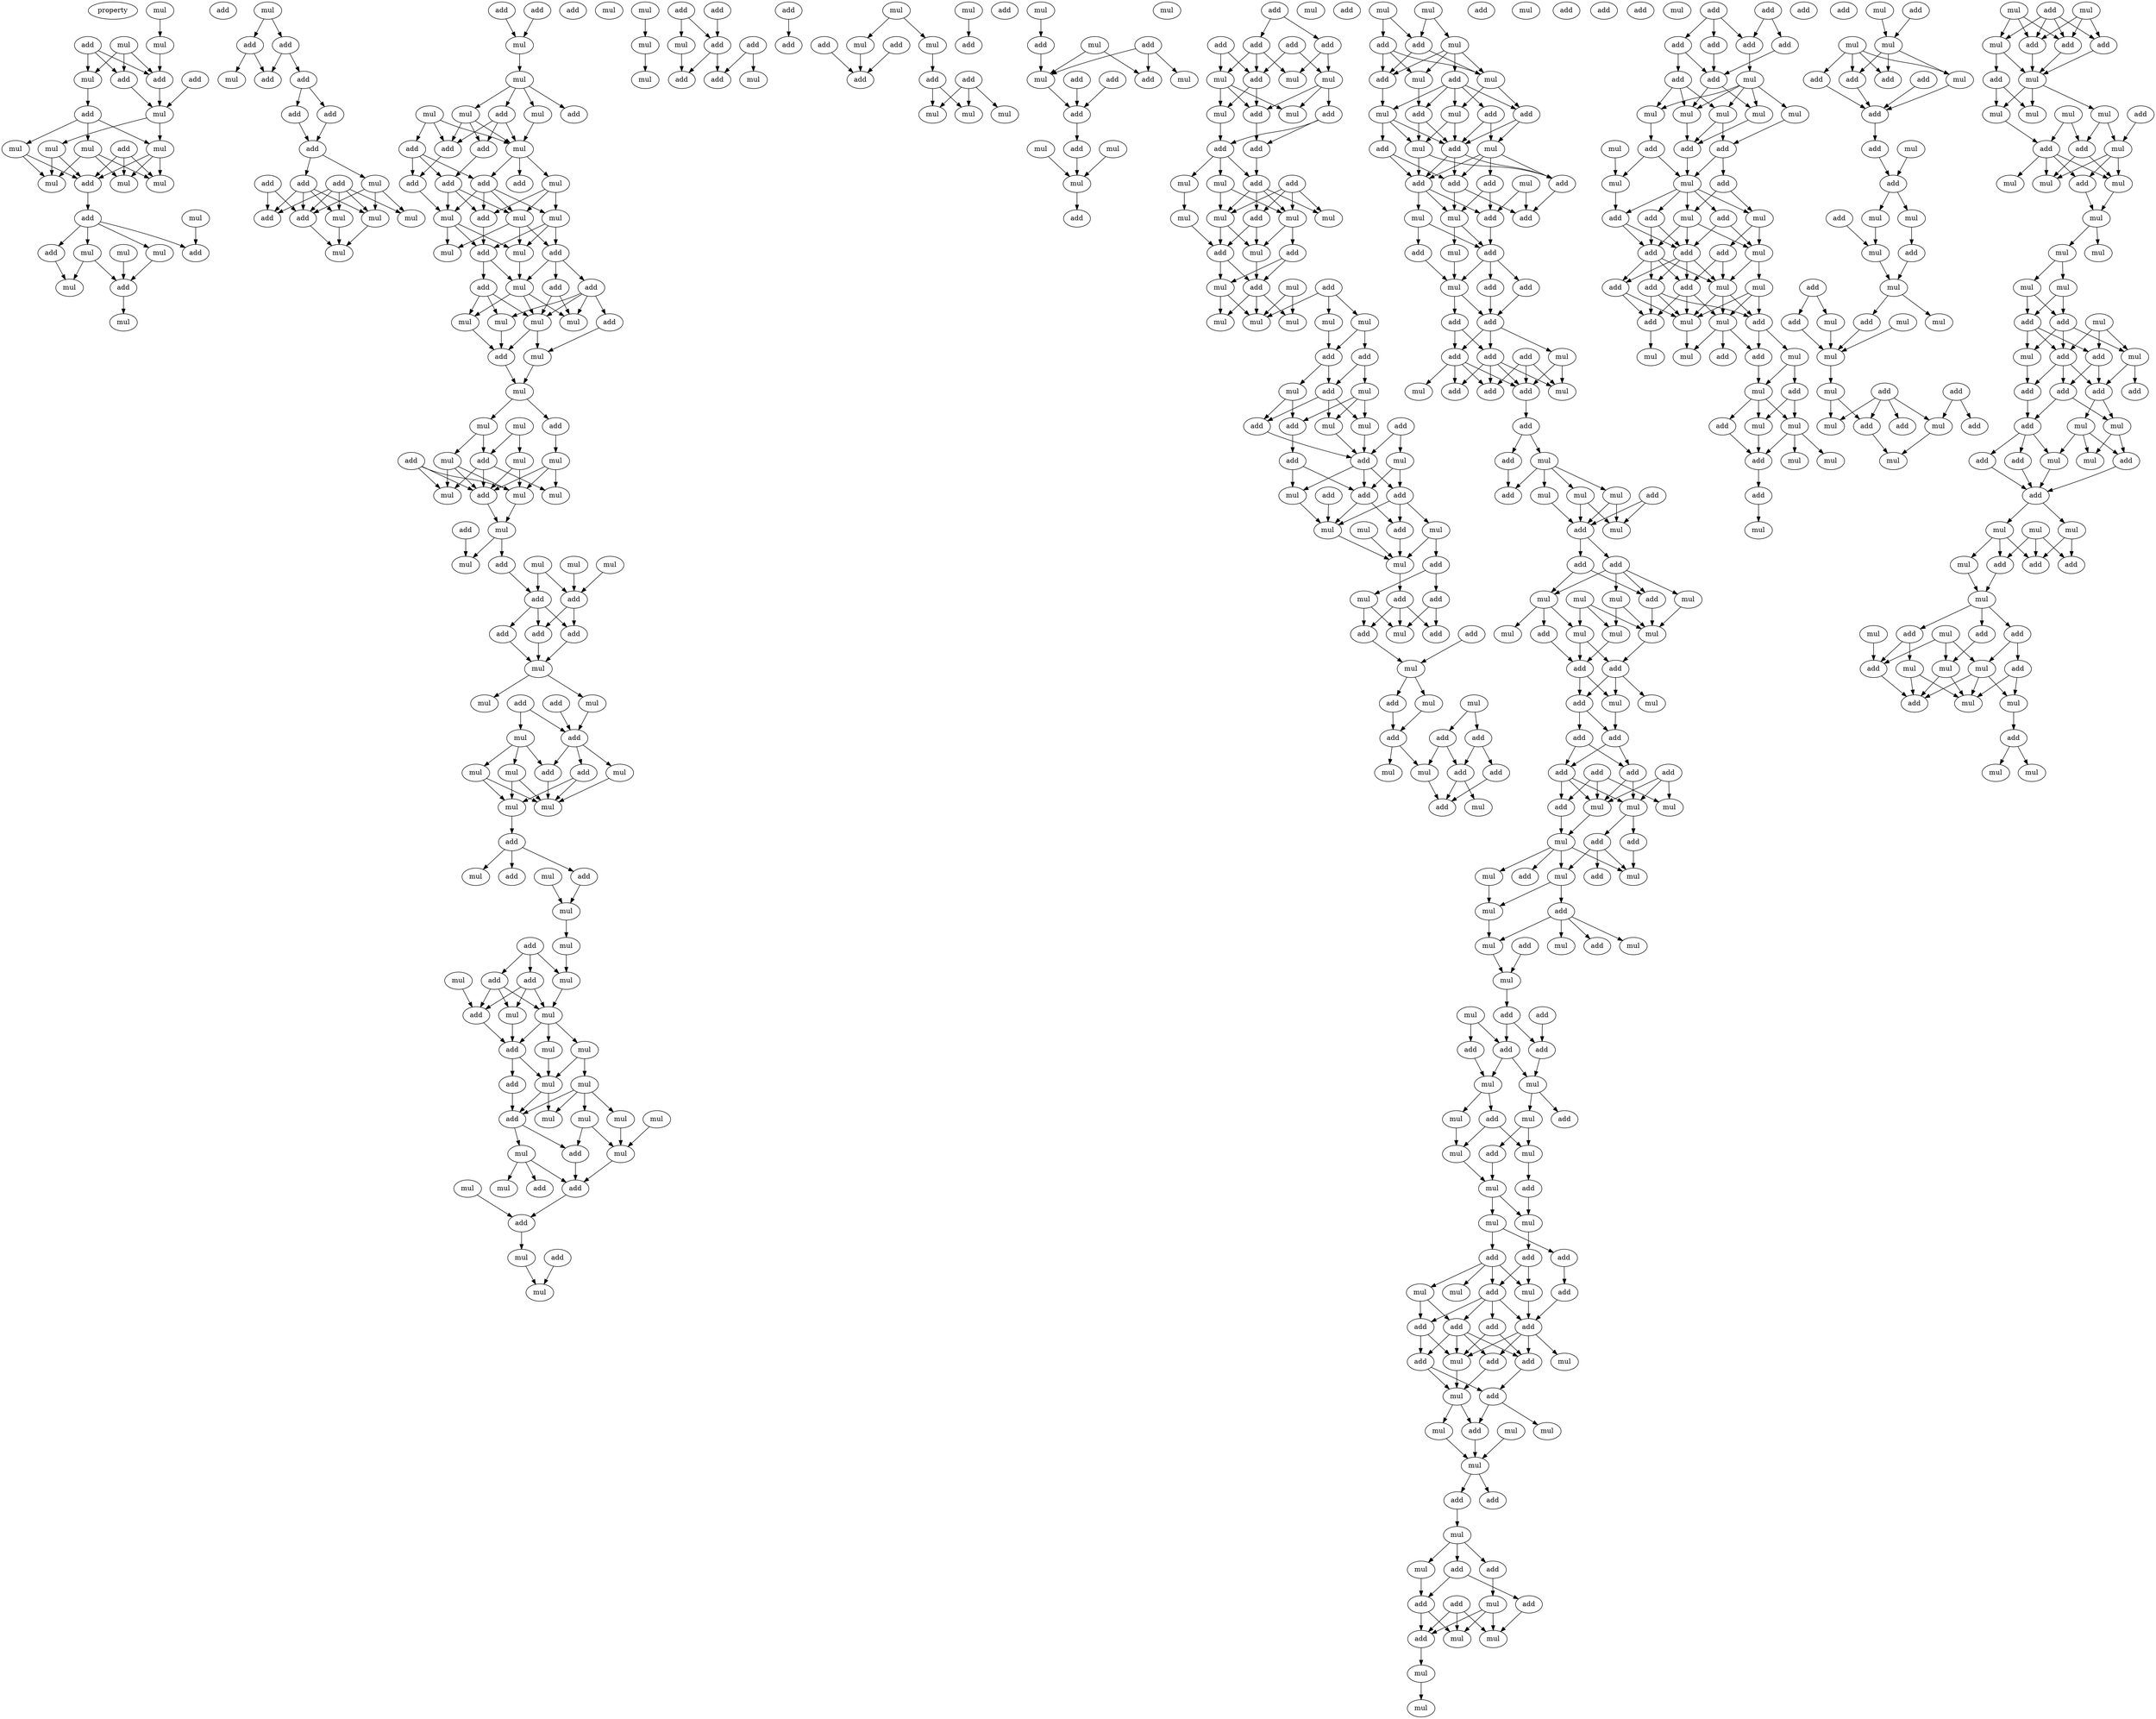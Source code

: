 digraph {
    node [fontcolor=black]
    property [mul=2,lf=1.5]
    0 [ label = mul ];
    1 [ label = add ];
    2 [ label = mul ];
    3 [ label = mul ];
    4 [ label = add ];
    5 [ label = add ];
    6 [ label = mul ];
    7 [ label = add ];
    8 [ label = mul ];
    9 [ label = add ];
    10 [ label = mul ];
    11 [ label = mul ];
    12 [ label = mul ];
    13 [ label = add ];
    14 [ label = mul ];
    15 [ label = mul ];
    16 [ label = mul ];
    17 [ label = mul ];
    18 [ label = add ];
    19 [ label = add ];
    20 [ label = mul ];
    21 [ label = add ];
    22 [ label = mul ];
    23 [ label = mul ];
    24 [ label = mul ];
    25 [ label = add ];
    26 [ label = add ];
    27 [ label = mul ];
    28 [ label = mul ];
    29 [ label = add ];
    30 [ label = mul ];
    31 [ label = add ];
    32 [ label = add ];
    33 [ label = mul ];
    34 [ label = add ];
    35 [ label = add ];
    36 [ label = add ];
    37 [ label = add ];
    38 [ label = add ];
    39 [ label = add ];
    40 [ label = add ];
    41 [ label = mul ];
    42 [ label = add ];
    43 [ label = mul ];
    44 [ label = add ];
    45 [ label = mul ];
    46 [ label = mul ];
    47 [ label = add ];
    48 [ label = mul ];
    49 [ label = add ];
    50 [ label = add ];
    51 [ label = mul ];
    52 [ label = mul ];
    53 [ label = mul ];
    54 [ label = add ];
    55 [ label = mul ];
    56 [ label = mul ];
    57 [ label = add ];
    58 [ label = add ];
    59 [ label = add ];
    60 [ label = add ];
    61 [ label = mul ];
    62 [ label = add ];
    63 [ label = add ];
    64 [ label = mul ];
    65 [ label = add ];
    66 [ label = add ];
    67 [ label = add ];
    68 [ label = mul ];
    69 [ label = mul ];
    70 [ label = mul ];
    71 [ label = add ];
    72 [ label = add ];
    73 [ label = mul ];
    74 [ label = mul ];
    75 [ label = add ];
    76 [ label = add ];
    77 [ label = mul ];
    78 [ label = add ];
    79 [ label = mul ];
    80 [ label = mul ];
    81 [ label = add ];
    82 [ label = mul ];
    83 [ label = mul ];
    84 [ label = add ];
    85 [ label = mul ];
    86 [ label = mul ];
    87 [ label = mul ];
    88 [ label = mul ];
    89 [ label = add ];
    90 [ label = mul ];
    91 [ label = add ];
    92 [ label = mul ];
    93 [ label = mul ];
    94 [ label = add ];
    95 [ label = add ];
    96 [ label = mul ];
    97 [ label = mul ];
    98 [ label = mul ];
    99 [ label = mul ];
    100 [ label = add ];
    101 [ label = mul ];
    102 [ label = mul ];
    103 [ label = mul ];
    104 [ label = add ];
    105 [ label = mul ];
    106 [ label = add ];
    107 [ label = add ];
    108 [ label = add ];
    109 [ label = add ];
    110 [ label = add ];
    111 [ label = mul ];
    112 [ label = add ];
    113 [ label = mul ];
    114 [ label = add ];
    115 [ label = add ];
    116 [ label = mul ];
    117 [ label = add ];
    118 [ label = mul ];
    119 [ label = mul ];
    120 [ label = add ];
    121 [ label = mul ];
    122 [ label = mul ];
    123 [ label = add ];
    124 [ label = mul ];
    125 [ label = mul ];
    126 [ label = add ];
    127 [ label = mul ];
    128 [ label = add ];
    129 [ label = mul ];
    130 [ label = add ];
    131 [ label = mul ];
    132 [ label = add ];
    133 [ label = mul ];
    134 [ label = mul ];
    135 [ label = add ];
    136 [ label = add ];
    137 [ label = mul ];
    138 [ label = mul ];
    139 [ label = add ];
    140 [ label = mul ];
    141 [ label = mul ];
    142 [ label = add ];
    143 [ label = mul ];
    144 [ label = mul ];
    145 [ label = add ];
    146 [ label = mul ];
    147 [ label = mul ];
    148 [ label = add ];
    149 [ label = mul ];
    150 [ label = mul ];
    151 [ label = mul ];
    152 [ label = mul ];
    153 [ label = add ];
    154 [ label = mul ];
    155 [ label = mul ];
    156 [ label = mul ];
    157 [ label = mul ];
    158 [ label = add ];
    159 [ label = add ];
    160 [ label = add ];
    161 [ label = mul ];
    162 [ label = add ];
    163 [ label = mul ];
    164 [ label = mul ];
    165 [ label = mul ];
    166 [ label = add ];
    167 [ label = mul ];
    168 [ label = add ];
    169 [ label = add ];
    170 [ label = add ];
    171 [ label = mul ];
    172 [ label = add ];
    173 [ label = add ];
    174 [ label = mul ];
    175 [ label = add ];
    176 [ label = add ];
    177 [ label = mul ];
    178 [ label = add ];
    179 [ label = mul ];
    180 [ label = add ];
    181 [ label = mul ];
    182 [ label = add ];
    183 [ label = add ];
    184 [ label = add ];
    185 [ label = mul ];
    186 [ label = mul ];
    187 [ label = mul ];
    188 [ label = mul ];
    189 [ label = add ];
    190 [ label = add ];
    191 [ label = mul ];
    192 [ label = add ];
    193 [ label = mul ];
    194 [ label = add ];
    195 [ label = mul ];
    196 [ label = add ];
    197 [ label = add ];
    198 [ label = mul ];
    199 [ label = add ];
    200 [ label = add ];
    201 [ label = mul ];
    202 [ label = mul ];
    203 [ label = add ];
    204 [ label = mul ];
    205 [ label = mul ];
    206 [ label = add ];
    207 [ label = add ];
    208 [ label = add ];
    209 [ label = add ];
    210 [ label = add ];
    211 [ label = add ];
    212 [ label = mul ];
    213 [ label = mul ];
    214 [ label = add ];
    215 [ label = mul ];
    216 [ label = add ];
    217 [ label = add ];
    218 [ label = mul ];
    219 [ label = mul ];
    220 [ label = add ];
    221 [ label = add ];
    222 [ label = add ];
    223 [ label = add ];
    224 [ label = mul ];
    225 [ label = mul ];
    226 [ label = mul ];
    227 [ label = add ];
    228 [ label = mul ];
    229 [ label = mul ];
    230 [ label = mul ];
    231 [ label = add ];
    232 [ label = add ];
    233 [ label = mul ];
    234 [ label = add ];
    235 [ label = add ];
    236 [ label = mul ];
    237 [ label = mul ];
    238 [ label = mul ];
    239 [ label = mul ];
    240 [ label = mul ];
    241 [ label = mul ];
    242 [ label = mul ];
    243 [ label = add ];
    244 [ label = add ];
    245 [ label = mul ];
    246 [ label = add ];
    247 [ label = mul ];
    248 [ label = mul ];
    249 [ label = add ];
    250 [ label = add ];
    251 [ label = mul ];
    252 [ label = add ];
    253 [ label = mul ];
    254 [ label = mul ];
    255 [ label = add ];
    256 [ label = add ];
    257 [ label = add ];
    258 [ label = add ];
    259 [ label = add ];
    260 [ label = mul ];
    261 [ label = mul ];
    262 [ label = add ];
    263 [ label = mul ];
    264 [ label = mul ];
    265 [ label = mul ];
    266 [ label = add ];
    267 [ label = mul ];
    268 [ label = add ];
    269 [ label = add ];
    270 [ label = add ];
    271 [ label = add ];
    272 [ label = add ];
    273 [ label = add ];
    274 [ label = mul ];
    275 [ label = mul ];
    276 [ label = add ];
    277 [ label = mul ];
    278 [ label = mul ];
    279 [ label = add ];
    280 [ label = add ];
    281 [ label = add ];
    282 [ label = add ];
    283 [ label = add ];
    284 [ label = mul ];
    285 [ label = mul ];
    286 [ label = mul ];
    287 [ label = add ];
    288 [ label = mul ];
    289 [ label = mul ];
    290 [ label = add ];
    291 [ label = add ];
    292 [ label = mul ];
    293 [ label = add ];
    294 [ label = mul ];
    295 [ label = add ];
    296 [ label = mul ];
    297 [ label = mul ];
    298 [ label = add ];
    299 [ label = add ];
    300 [ label = add ];
    301 [ label = mul ];
    302 [ label = add ];
    303 [ label = mul ];
    304 [ label = mul ];
    305 [ label = add ];
    306 [ label = add ];
    307 [ label = mul ];
    308 [ label = add ];
    309 [ label = add ];
    310 [ label = add ];
    311 [ label = add ];
    312 [ label = mul ];
    313 [ label = add ];
    314 [ label = mul ];
    315 [ label = add ];
    316 [ label = add ];
    317 [ label = mul ];
    318 [ label = add ];
    319 [ label = mul ];
    320 [ label = add ];
    321 [ label = add ];
    322 [ label = add ];
    323 [ label = add ];
    324 [ label = mul ];
    325 [ label = add ];
    326 [ label = add ];
    327 [ label = mul ];
    328 [ label = mul ];
    329 [ label = add ];
    330 [ label = add ];
    331 [ label = add ];
    332 [ label = add ];
    333 [ label = add ];
    334 [ label = mul ];
    335 [ label = mul ];
    336 [ label = add ];
    337 [ label = mul ];
    338 [ label = add ];
    339 [ label = mul ];
    340 [ label = mul ];
    341 [ label = add ];
    342 [ label = add ];
    343 [ label = add ];
    344 [ label = mul ];
    345 [ label = add ];
    346 [ label = mul ];
    347 [ label = mul ];
    348 [ label = mul ];
    349 [ label = mul ];
    350 [ label = mul ];
    351 [ label = mul ];
    352 [ label = add ];
    353 [ label = mul ];
    354 [ label = add ];
    355 [ label = add ];
    356 [ label = mul ];
    357 [ label = add ];
    358 [ label = mul ];
    359 [ label = add ];
    360 [ label = add ];
    361 [ label = add ];
    362 [ label = add ];
    363 [ label = add ];
    364 [ label = add ];
    365 [ label = mul ];
    366 [ label = mul ];
    367 [ label = mul ];
    368 [ label = add ];
    369 [ label = add ];
    370 [ label = mul ];
    371 [ label = add ];
    372 [ label = mul ];
    373 [ label = add ];
    374 [ label = mul ];
    375 [ label = mul ];
    376 [ label = add ];
    377 [ label = mul ];
    378 [ label = add ];
    379 [ label = mul ];
    380 [ label = mul ];
    381 [ label = mul ];
    382 [ label = add ];
    383 [ label = add ];
    384 [ label = mul ];
    385 [ label = add ];
    386 [ label = add ];
    387 [ label = add ];
    388 [ label = mul ];
    389 [ label = add ];
    390 [ label = add ];
    391 [ label = add ];
    392 [ label = mul ];
    393 [ label = mul ];
    394 [ label = mul ];
    395 [ label = add ];
    396 [ label = mul ];
    397 [ label = add ];
    398 [ label = mul ];
    399 [ label = mul ];
    400 [ label = add ];
    401 [ label = mul ];
    402 [ label = add ];
    403 [ label = mul ];
    404 [ label = mul ];
    405 [ label = mul ];
    406 [ label = add ];
    407 [ label = add ];
    408 [ label = add ];
    409 [ label = mul ];
    410 [ label = mul ];
    411 [ label = mul ];
    412 [ label = add ];
    413 [ label = add ];
    414 [ label = add ];
    415 [ label = add ];
    416 [ label = add ];
    417 [ label = add ];
    418 [ label = mul ];
    419 [ label = add ];
    420 [ label = mul ];
    421 [ label = add ];
    422 [ label = add ];
    423 [ label = add ];
    424 [ label = mul ];
    425 [ label = mul ];
    426 [ label = add ];
    427 [ label = add ];
    428 [ label = mul ];
    429 [ label = mul ];
    430 [ label = mul ];
    431 [ label = add ];
    432 [ label = add ];
    433 [ label = add ];
    434 [ label = add ];
    435 [ label = mul ];
    436 [ label = mul ];
    437 [ label = mul ];
    438 [ label = add ];
    439 [ label = add ];
    440 [ label = add ];
    441 [ label = add ];
    442 [ label = mul ];
    443 [ label = add ];
    444 [ label = add ];
    445 [ label = mul ];
    446 [ label = mul ];
    447 [ label = mul ];
    448 [ label = add ];
    449 [ label = mul ];
    450 [ label = add ];
    451 [ label = add ];
    452 [ label = add ];
    453 [ label = add ];
    454 [ label = add ];
    455 [ label = add ];
    456 [ label = mul ];
    457 [ label = add ];
    458 [ label = mul ];
    459 [ label = mul ];
    460 [ label = mul ];
    461 [ label = mul ];
    462 [ label = mul ];
    463 [ label = add ];
    464 [ label = mul ];
    465 [ label = add ];
    466 [ label = add ];
    467 [ label = add ];
    468 [ label = mul ];
    469 [ label = mul ];
    470 [ label = add ];
    471 [ label = add ];
    472 [ label = mul ];
    473 [ label = mul ];
    474 [ label = add ];
    475 [ label = add ];
    476 [ label = add ];
    477 [ label = add ];
    478 [ label = mul ];
    479 [ label = add ];
    480 [ label = add ];
    481 [ label = add ];
    482 [ label = mul ];
    483 [ label = mul ];
    484 [ label = add ];
    485 [ label = add ];
    486 [ label = mul ];
    487 [ label = mul ];
    488 [ label = add ];
    489 [ label = add ];
    490 [ label = mul ];
    491 [ label = mul ];
    492 [ label = mul ];
    493 [ label = mul ];
    494 [ label = add ];
    495 [ label = mul ];
    496 [ label = mul ];
    497 [ label = add ];
    498 [ label = mul ];
    499 [ label = add ];
    500 [ label = mul ];
    501 [ label = add ];
    502 [ label = add ];
    503 [ label = mul ];
    504 [ label = add ];
    505 [ label = mul ];
    506 [ label = add ];
    507 [ label = mul ];
    508 [ label = mul ];
    509 [ label = add ];
    510 [ label = add ];
    511 [ label = add ];
    512 [ label = mul ];
    513 [ label = add ];
    514 [ label = add ];
    515 [ label = add ];
    516 [ label = mul ];
    517 [ label = add ];
    518 [ label = mul ];
    519 [ label = mul ];
    520 [ label = add ];
    521 [ label = mul ];
    522 [ label = add ];
    523 [ label = mul ];
    524 [ label = add ];
    525 [ label = mul ];
    526 [ label = mul ];
    527 [ label = mul ];
    528 [ label = add ];
    529 [ label = add ];
    530 [ label = mul ];
    531 [ label = add ];
    532 [ label = add ];
    533 [ label = mul ];
    534 [ label = add ];
    535 [ label = add ];
    536 [ label = add ];
    537 [ label = mul ];
    538 [ label = mul ];
    539 [ label = mul ];
    540 [ label = mul ];
    541 [ label = add ];
    542 [ label = mul ];
    543 [ label = mul ];
    544 [ label = add ];
    545 [ label = add ];
    546 [ label = add ];
    547 [ label = mul ];
    548 [ label = add ];
    549 [ label = add ];
    550 [ label = mul ];
    551 [ label = mul ];
    552 [ label = mul ];
    553 [ label = mul ];
    554 [ label = mul ];
    555 [ label = add ];
    556 [ label = add ];
    557 [ label = add ];
    558 [ label = mul ];
    559 [ label = mul ];
    560 [ label = mul ];
    561 [ label = mul ];
    562 [ label = mul ];
    563 [ label = mul ];
    564 [ label = mul ];
    565 [ label = mul ];
    566 [ label = add ];
    567 [ label = mul ];
    568 [ label = add ];
    569 [ label = mul ];
    570 [ label = add ];
    571 [ label = mul ];
    572 [ label = add ];
    573 [ label = add ];
    574 [ label = add ];
    575 [ label = add ];
    576 [ label = add ];
    577 [ label = mul ];
    578 [ label = mul ];
    579 [ label = add ];
    580 [ label = add ];
    581 [ label = add ];
    582 [ label = add ];
    583 [ label = mul ];
    584 [ label = mul ];
    585 [ label = add ];
    586 [ label = mul ];
    587 [ label = mul ];
    588 [ label = mul ];
    589 [ label = add ];
    590 [ label = mul ];
    591 [ label = add ];
    592 [ label = add ];
    593 [ label = mul ];
    594 [ label = add ];
    595 [ label = mul ];
    596 [ label = add ];
    597 [ label = mul ];
    598 [ label = add ];
    599 [ label = mul ];
    600 [ label = add ];
    601 [ label = add ];
    602 [ label = mul ];
    603 [ label = mul ];
    604 [ label = mul ];
    605 [ label = add ];
    606 [ label = mul ];
    607 [ label = add ];
    608 [ label = mul ];
    609 [ label = mul ];
    0 -> 3 [ name = 0 ];
    1 -> 5 [ name = 1 ];
    1 -> 6 [ name = 2 ];
    1 -> 7 [ name = 3 ];
    2 -> 5 [ name = 4 ];
    2 -> 6 [ name = 5 ];
    2 -> 7 [ name = 6 ];
    3 -> 7 [ name = 7 ];
    4 -> 8 [ name = 8 ];
    5 -> 8 [ name = 9 ];
    6 -> 9 [ name = 10 ];
    7 -> 8 [ name = 11 ];
    8 -> 11 [ name = 12 ];
    8 -> 12 [ name = 13 ];
    9 -> 10 [ name = 14 ];
    9 -> 11 [ name = 15 ];
    9 -> 14 [ name = 16 ];
    10 -> 15 [ name = 17 ];
    10 -> 16 [ name = 18 ];
    10 -> 17 [ name = 19 ];
    11 -> 16 [ name = 20 ];
    11 -> 17 [ name = 21 ];
    11 -> 18 [ name = 22 ];
    12 -> 15 [ name = 23 ];
    12 -> 18 [ name = 24 ];
    13 -> 16 [ name = 25 ];
    13 -> 17 [ name = 26 ];
    13 -> 18 [ name = 27 ];
    14 -> 15 [ name = 28 ];
    14 -> 18 [ name = 29 ];
    18 -> 19 [ name = 30 ];
    19 -> 21 [ name = 31 ];
    19 -> 23 [ name = 32 ];
    19 -> 24 [ name = 33 ];
    19 -> 25 [ name = 34 ];
    20 -> 25 [ name = 35 ];
    21 -> 27 [ name = 36 ];
    22 -> 26 [ name = 37 ];
    23 -> 26 [ name = 38 ];
    23 -> 27 [ name = 39 ];
    24 -> 26 [ name = 40 ];
    26 -> 28 [ name = 41 ];
    30 -> 31 [ name = 42 ];
    30 -> 32 [ name = 43 ];
    31 -> 34 [ name = 44 ];
    31 -> 35 [ name = 45 ];
    32 -> 33 [ name = 46 ];
    32 -> 34 [ name = 47 ];
    35 -> 36 [ name = 48 ];
    35 -> 37 [ name = 49 ];
    36 -> 38 [ name = 50 ];
    37 -> 38 [ name = 51 ];
    38 -> 39 [ name = 52 ];
    38 -> 41 [ name = 53 ];
    39 -> 44 [ name = 54 ];
    39 -> 45 [ name = 55 ];
    39 -> 46 [ name = 56 ];
    39 -> 47 [ name = 57 ];
    40 -> 44 [ name = 58 ];
    40 -> 47 [ name = 59 ];
    41 -> 43 [ name = 60 ];
    41 -> 45 [ name = 61 ];
    41 -> 47 [ name = 62 ];
    42 -> 43 [ name = 63 ];
    42 -> 44 [ name = 64 ];
    42 -> 45 [ name = 65 ];
    42 -> 46 [ name = 66 ];
    42 -> 47 [ name = 67 ];
    45 -> 48 [ name = 68 ];
    46 -> 48 [ name = 69 ];
    47 -> 48 [ name = 70 ];
    49 -> 51 [ name = 71 ];
    50 -> 51 [ name = 72 ];
    51 -> 52 [ name = 73 ];
    52 -> 53 [ name = 74 ];
    52 -> 54 [ name = 75 ];
    52 -> 56 [ name = 76 ];
    52 -> 57 [ name = 77 ];
    53 -> 58 [ name = 78 ];
    53 -> 59 [ name = 79 ];
    53 -> 61 [ name = 80 ];
    54 -> 58 [ name = 81 ];
    54 -> 59 [ name = 82 ];
    54 -> 61 [ name = 83 ];
    55 -> 58 [ name = 84 ];
    55 -> 60 [ name = 85 ];
    55 -> 61 [ name = 86 ];
    56 -> 61 [ name = 87 ];
    58 -> 66 [ name = 88 ];
    59 -> 63 [ name = 89 ];
    60 -> 63 [ name = 90 ];
    60 -> 65 [ name = 91 ];
    60 -> 66 [ name = 92 ];
    61 -> 62 [ name = 93 ];
    61 -> 64 [ name = 94 ];
    61 -> 65 [ name = 95 ];
    63 -> 67 [ name = 96 ];
    63 -> 68 [ name = 97 ];
    63 -> 70 [ name = 98 ];
    64 -> 67 [ name = 99 ];
    64 -> 69 [ name = 100 ];
    64 -> 70 [ name = 101 ];
    65 -> 67 [ name = 102 ];
    65 -> 68 [ name = 103 ];
    65 -> 69 [ name = 104 ];
    65 -> 70 [ name = 105 ];
    66 -> 68 [ name = 106 ];
    67 -> 72 [ name = 107 ];
    68 -> 72 [ name = 108 ];
    68 -> 73 [ name = 109 ];
    68 -> 74 [ name = 110 ];
    69 -> 71 [ name = 111 ];
    69 -> 72 [ name = 112 ];
    69 -> 74 [ name = 113 ];
    70 -> 71 [ name = 114 ];
    70 -> 73 [ name = 115 ];
    70 -> 74 [ name = 116 ];
    71 -> 75 [ name = 117 ];
    71 -> 76 [ name = 118 ];
    71 -> 77 [ name = 119 ];
    72 -> 77 [ name = 120 ];
    72 -> 78 [ name = 121 ];
    74 -> 77 [ name = 122 ];
    75 -> 80 [ name = 123 ];
    75 -> 81 [ name = 124 ];
    75 -> 82 [ name = 125 ];
    75 -> 83 [ name = 126 ];
    76 -> 80 [ name = 127 ];
    76 -> 82 [ name = 128 ];
    77 -> 79 [ name = 129 ];
    77 -> 80 [ name = 130 ];
    77 -> 82 [ name = 131 ];
    78 -> 79 [ name = 132 ];
    78 -> 80 [ name = 133 ];
    78 -> 83 [ name = 134 ];
    79 -> 84 [ name = 135 ];
    80 -> 84 [ name = 136 ];
    80 -> 85 [ name = 137 ];
    81 -> 85 [ name = 138 ];
    83 -> 84 [ name = 139 ];
    84 -> 86 [ name = 140 ];
    85 -> 86 [ name = 141 ];
    86 -> 88 [ name = 142 ];
    86 -> 89 [ name = 143 ];
    87 -> 91 [ name = 144 ];
    87 -> 93 [ name = 145 ];
    88 -> 91 [ name = 146 ];
    88 -> 92 [ name = 147 ];
    89 -> 90 [ name = 148 ];
    90 -> 95 [ name = 149 ];
    90 -> 97 [ name = 150 ];
    90 -> 98 [ name = 151 ];
    91 -> 95 [ name = 152 ];
    91 -> 96 [ name = 153 ];
    91 -> 98 [ name = 154 ];
    92 -> 95 [ name = 155 ];
    92 -> 96 [ name = 156 ];
    92 -> 97 [ name = 157 ];
    93 -> 95 [ name = 158 ];
    93 -> 97 [ name = 159 ];
    94 -> 95 [ name = 160 ];
    94 -> 96 [ name = 161 ];
    94 -> 97 [ name = 162 ];
    95 -> 99 [ name = 163 ];
    97 -> 99 [ name = 164 ];
    99 -> 103 [ name = 165 ];
    99 -> 104 [ name = 166 ];
    100 -> 103 [ name = 167 ];
    101 -> 106 [ name = 168 ];
    101 -> 107 [ name = 169 ];
    102 -> 107 [ name = 170 ];
    104 -> 106 [ name = 171 ];
    105 -> 107 [ name = 172 ];
    106 -> 108 [ name = 173 ];
    106 -> 109 [ name = 174 ];
    106 -> 110 [ name = 175 ];
    107 -> 108 [ name = 176 ];
    107 -> 109 [ name = 177 ];
    108 -> 111 [ name = 178 ];
    109 -> 111 [ name = 179 ];
    110 -> 111 [ name = 180 ];
    111 -> 113 [ name = 181 ];
    111 -> 116 [ name = 182 ];
    112 -> 117 [ name = 183 ];
    112 -> 118 [ name = 184 ];
    114 -> 117 [ name = 185 ];
    116 -> 117 [ name = 186 ];
    117 -> 120 [ name = 187 ];
    117 -> 121 [ name = 188 ];
    117 -> 123 [ name = 189 ];
    118 -> 119 [ name = 190 ];
    118 -> 120 [ name = 191 ];
    118 -> 122 [ name = 192 ];
    119 -> 124 [ name = 193 ];
    119 -> 125 [ name = 194 ];
    120 -> 124 [ name = 195 ];
    121 -> 124 [ name = 196 ];
    122 -> 124 [ name = 197 ];
    122 -> 125 [ name = 198 ];
    123 -> 124 [ name = 199 ];
    123 -> 125 [ name = 200 ];
    125 -> 126 [ name = 201 ];
    126 -> 127 [ name = 202 ];
    126 -> 128 [ name = 203 ];
    126 -> 130 [ name = 204 ];
    129 -> 131 [ name = 205 ];
    130 -> 131 [ name = 206 ];
    131 -> 133 [ name = 207 ];
    132 -> 135 [ name = 208 ];
    132 -> 136 [ name = 209 ];
    132 -> 137 [ name = 210 ];
    133 -> 137 [ name = 211 ];
    135 -> 139 [ name = 212 ];
    135 -> 140 [ name = 213 ];
    135 -> 141 [ name = 214 ];
    136 -> 139 [ name = 215 ];
    136 -> 140 [ name = 216 ];
    136 -> 141 [ name = 217 ];
    137 -> 141 [ name = 218 ];
    138 -> 139 [ name = 219 ];
    139 -> 142 [ name = 220 ];
    140 -> 142 [ name = 221 ];
    141 -> 142 [ name = 222 ];
    141 -> 143 [ name = 223 ];
    141 -> 144 [ name = 224 ];
    142 -> 145 [ name = 225 ];
    142 -> 147 [ name = 226 ];
    143 -> 146 [ name = 227 ];
    143 -> 147 [ name = 228 ];
    144 -> 147 [ name = 229 ];
    145 -> 148 [ name = 230 ];
    146 -> 148 [ name = 231 ];
    146 -> 149 [ name = 232 ];
    146 -> 150 [ name = 233 ];
    146 -> 151 [ name = 234 ];
    147 -> 148 [ name = 235 ];
    147 -> 149 [ name = 236 ];
    148 -> 153 [ name = 237 ];
    148 -> 155 [ name = 238 ];
    150 -> 154 [ name = 239 ];
    151 -> 153 [ name = 240 ];
    151 -> 154 [ name = 241 ];
    152 -> 154 [ name = 242 ];
    153 -> 159 [ name = 243 ];
    154 -> 159 [ name = 244 ];
    155 -> 157 [ name = 245 ];
    155 -> 158 [ name = 246 ];
    155 -> 159 [ name = 247 ];
    156 -> 160 [ name = 248 ];
    159 -> 160 [ name = 249 ];
    160 -> 161 [ name = 250 ];
    161 -> 164 [ name = 251 ];
    162 -> 164 [ name = 252 ];
    163 -> 165 [ name = 253 ];
    165 -> 167 [ name = 254 ];
    166 -> 169 [ name = 255 ];
    166 -> 171 [ name = 256 ];
    168 -> 169 [ name = 257 ];
    169 -> 172 [ name = 258 ];
    169 -> 173 [ name = 259 ];
    170 -> 172 [ name = 260 ];
    170 -> 174 [ name = 261 ];
    171 -> 173 [ name = 262 ];
    175 -> 176 [ name = 263 ];
    177 -> 179 [ name = 264 ];
    177 -> 181 [ name = 265 ];
    178 -> 184 [ name = 266 ];
    179 -> 184 [ name = 267 ];
    180 -> 184 [ name = 268 ];
    181 -> 183 [ name = 269 ];
    182 -> 185 [ name = 270 ];
    182 -> 186 [ name = 271 ];
    182 -> 187 [ name = 272 ];
    183 -> 185 [ name = 273 ];
    183 -> 186 [ name = 274 ];
    188 -> 189 [ name = 275 ];
    191 -> 192 [ name = 276 ];
    192 -> 195 [ name = 277 ];
    193 -> 195 [ name = 278 ];
    193 -> 199 [ name = 279 ];
    194 -> 195 [ name = 280 ];
    194 -> 198 [ name = 281 ];
    194 -> 199 [ name = 282 ];
    195 -> 200 [ name = 283 ];
    196 -> 200 [ name = 284 ];
    197 -> 200 [ name = 285 ];
    200 -> 203 [ name = 286 ];
    202 -> 205 [ name = 287 ];
    203 -> 205 [ name = 288 ];
    204 -> 205 [ name = 289 ];
    205 -> 206 [ name = 290 ];
    207 -> 208 [ name = 291 ];
    207 -> 210 [ name = 292 ];
    208 -> 213 [ name = 293 ];
    208 -> 214 [ name = 294 ];
    208 -> 215 [ name = 295 ];
    209 -> 213 [ name = 296 ];
    209 -> 214 [ name = 297 ];
    210 -> 212 [ name = 298 ];
    210 -> 215 [ name = 299 ];
    211 -> 212 [ name = 300 ];
    211 -> 214 [ name = 301 ];
    212 -> 216 [ name = 302 ];
    212 -> 217 [ name = 303 ];
    212 -> 218 [ name = 304 ];
    213 -> 216 [ name = 305 ];
    213 -> 218 [ name = 306 ];
    213 -> 219 [ name = 307 ];
    214 -> 216 [ name = 308 ];
    214 -> 219 [ name = 309 ];
    216 -> 221 [ name = 310 ];
    217 -> 220 [ name = 311 ];
    217 -> 221 [ name = 312 ];
    219 -> 220 [ name = 313 ];
    220 -> 222 [ name = 314 ];
    220 -> 224 [ name = 315 ];
    220 -> 225 [ name = 316 ];
    221 -> 222 [ name = 317 ];
    222 -> 226 [ name = 318 ];
    222 -> 227 [ name = 319 ];
    222 -> 228 [ name = 320 ];
    222 -> 230 [ name = 321 ];
    223 -> 226 [ name = 322 ];
    223 -> 227 [ name = 323 ];
    223 -> 228 [ name = 324 ];
    223 -> 230 [ name = 325 ];
    224 -> 229 [ name = 326 ];
    225 -> 226 [ name = 327 ];
    225 -> 230 [ name = 328 ];
    226 -> 232 [ name = 329 ];
    226 -> 233 [ name = 330 ];
    227 -> 232 [ name = 331 ];
    227 -> 233 [ name = 332 ];
    229 -> 232 [ name = 333 ];
    230 -> 231 [ name = 334 ];
    230 -> 233 [ name = 335 ];
    231 -> 234 [ name = 336 ];
    231 -> 236 [ name = 337 ];
    232 -> 234 [ name = 338 ];
    232 -> 236 [ name = 339 ];
    233 -> 234 [ name = 340 ];
    234 -> 238 [ name = 341 ];
    234 -> 241 [ name = 342 ];
    234 -> 242 [ name = 343 ];
    235 -> 239 [ name = 344 ];
    235 -> 240 [ name = 345 ];
    235 -> 241 [ name = 346 ];
    236 -> 238 [ name = 347 ];
    236 -> 241 [ name = 348 ];
    237 -> 241 [ name = 349 ];
    237 -> 242 [ name = 350 ];
    239 -> 243 [ name = 351 ];
    239 -> 244 [ name = 352 ];
    240 -> 243 [ name = 353 ];
    243 -> 246 [ name = 354 ];
    243 -> 247 [ name = 355 ];
    244 -> 245 [ name = 356 ];
    244 -> 246 [ name = 357 ];
    245 -> 251 [ name = 358 ];
    245 -> 252 [ name = 359 ];
    245 -> 253 [ name = 360 ];
    246 -> 250 [ name = 361 ];
    246 -> 251 [ name = 362 ];
    246 -> 253 [ name = 363 ];
    247 -> 250 [ name = 364 ];
    247 -> 252 [ name = 365 ];
    249 -> 254 [ name = 366 ];
    249 -> 255 [ name = 367 ];
    250 -> 255 [ name = 368 ];
    251 -> 255 [ name = 369 ];
    252 -> 256 [ name = 370 ];
    253 -> 255 [ name = 371 ];
    254 -> 258 [ name = 372 ];
    254 -> 259 [ name = 373 ];
    255 -> 258 [ name = 374 ];
    255 -> 259 [ name = 375 ];
    255 -> 260 [ name = 376 ];
    256 -> 258 [ name = 377 ];
    256 -> 260 [ name = 378 ];
    257 -> 263 [ name = 379 ];
    258 -> 262 [ name = 380 ];
    258 -> 263 [ name = 381 ];
    259 -> 262 [ name = 382 ];
    259 -> 263 [ name = 383 ];
    259 -> 264 [ name = 384 ];
    260 -> 263 [ name = 385 ];
    261 -> 265 [ name = 386 ];
    262 -> 265 [ name = 387 ];
    263 -> 265 [ name = 388 ];
    264 -> 265 [ name = 389 ];
    264 -> 266 [ name = 390 ];
    265 -> 268 [ name = 391 ];
    266 -> 267 [ name = 392 ];
    266 -> 269 [ name = 393 ];
    267 -> 271 [ name = 394 ];
    267 -> 274 [ name = 395 ];
    268 -> 270 [ name = 396 ];
    268 -> 271 [ name = 397 ];
    268 -> 274 [ name = 398 ];
    269 -> 270 [ name = 399 ];
    269 -> 274 [ name = 400 ];
    271 -> 275 [ name = 401 ];
    272 -> 275 [ name = 402 ];
    275 -> 276 [ name = 403 ];
    275 -> 277 [ name = 404 ];
    276 -> 279 [ name = 405 ];
    277 -> 279 [ name = 406 ];
    278 -> 280 [ name = 407 ];
    278 -> 281 [ name = 408 ];
    279 -> 284 [ name = 409 ];
    279 -> 285 [ name = 410 ];
    280 -> 282 [ name = 411 ];
    280 -> 283 [ name = 412 ];
    281 -> 283 [ name = 413 ];
    281 -> 285 [ name = 414 ];
    282 -> 287 [ name = 415 ];
    283 -> 286 [ name = 416 ];
    283 -> 287 [ name = 417 ];
    285 -> 287 [ name = 418 ];
    288 -> 290 [ name = 419 ];
    288 -> 291 [ name = 420 ];
    289 -> 290 [ name = 421 ];
    289 -> 292 [ name = 422 ];
    290 -> 293 [ name = 423 ];
    290 -> 294 [ name = 424 ];
    291 -> 293 [ name = 425 ];
    291 -> 294 [ name = 426 ];
    291 -> 296 [ name = 427 ];
    292 -> 293 [ name = 428 ];
    292 -> 294 [ name = 429 ];
    292 -> 295 [ name = 430 ];
    292 -> 296 [ name = 431 ];
    293 -> 297 [ name = 432 ];
    294 -> 300 [ name = 433 ];
    294 -> 301 [ name = 434 ];
    295 -> 297 [ name = 435 ];
    295 -> 298 [ name = 436 ];
    295 -> 299 [ name = 437 ];
    295 -> 300 [ name = 438 ];
    295 -> 301 [ name = 439 ];
    296 -> 299 [ name = 440 ];
    297 -> 302 [ name = 441 ];
    297 -> 304 [ name = 442 ];
    297 -> 305 [ name = 443 ];
    298 -> 302 [ name = 444 ];
    298 -> 303 [ name = 445 ];
    299 -> 302 [ name = 446 ];
    299 -> 304 [ name = 447 ];
    300 -> 302 [ name = 448 ];
    300 -> 303 [ name = 449 ];
    301 -> 302 [ name = 450 ];
    301 -> 304 [ name = 451 ];
    302 -> 308 [ name = 452 ];
    302 -> 309 [ name = 453 ];
    302 -> 310 [ name = 454 ];
    303 -> 306 [ name = 455 ];
    303 -> 308 [ name = 456 ];
    303 -> 309 [ name = 457 ];
    303 -> 310 [ name = 458 ];
    304 -> 308 [ name = 459 ];
    304 -> 309 [ name = 460 ];
    305 -> 308 [ name = 461 ];
    305 -> 310 [ name = 462 ];
    306 -> 311 [ name = 463 ];
    306 -> 312 [ name = 464 ];
    307 -> 311 [ name = 465 ];
    307 -> 313 [ name = 466 ];
    308 -> 311 [ name = 467 ];
    308 -> 312 [ name = 468 ];
    308 -> 314 [ name = 469 ];
    309 -> 313 [ name = 470 ];
    310 -> 312 [ name = 471 ];
    310 -> 313 [ name = 472 ];
    311 -> 315 [ name = 473 ];
    312 -> 315 [ name = 474 ];
    312 -> 317 [ name = 475 ];
    314 -> 315 [ name = 476 ];
    314 -> 316 [ name = 477 ];
    315 -> 318 [ name = 478 ];
    315 -> 319 [ name = 479 ];
    315 -> 320 [ name = 480 ];
    316 -> 319 [ name = 481 ];
    317 -> 319 [ name = 482 ];
    318 -> 322 [ name = 483 ];
    319 -> 321 [ name = 484 ];
    319 -> 322 [ name = 485 ];
    320 -> 322 [ name = 486 ];
    321 -> 323 [ name = 487 ];
    321 -> 325 [ name = 488 ];
    322 -> 323 [ name = 489 ];
    322 -> 324 [ name = 490 ];
    322 -> 325 [ name = 491 ];
    323 -> 327 [ name = 492 ];
    323 -> 329 [ name = 493 ];
    323 -> 330 [ name = 494 ];
    323 -> 331 [ name = 495 ];
    324 -> 327 [ name = 496 ];
    324 -> 329 [ name = 497 ];
    325 -> 328 [ name = 498 ];
    325 -> 329 [ name = 499 ];
    325 -> 330 [ name = 500 ];
    325 -> 331 [ name = 501 ];
    326 -> 327 [ name = 502 ];
    326 -> 329 [ name = 503 ];
    326 -> 330 [ name = 504 ];
    329 -> 332 [ name = 505 ];
    332 -> 333 [ name = 506 ];
    332 -> 334 [ name = 507 ];
    333 -> 338 [ name = 508 ];
    334 -> 335 [ name = 509 ];
    334 -> 337 [ name = 510 ];
    334 -> 338 [ name = 511 ];
    334 -> 339 [ name = 512 ];
    335 -> 340 [ name = 513 ];
    335 -> 341 [ name = 514 ];
    336 -> 340 [ name = 515 ];
    336 -> 341 [ name = 516 ];
    337 -> 341 [ name = 517 ];
    339 -> 340 [ name = 518 ];
    339 -> 341 [ name = 519 ];
    341 -> 342 [ name = 520 ];
    341 -> 343 [ name = 521 ];
    342 -> 345 [ name = 522 ];
    342 -> 346 [ name = 523 ];
    343 -> 344 [ name = 524 ];
    343 -> 345 [ name = 525 ];
    343 -> 346 [ name = 526 ];
    343 -> 348 [ name = 527 ];
    344 -> 349 [ name = 528 ];
    344 -> 350 [ name = 529 ];
    345 -> 349 [ name = 530 ];
    346 -> 351 [ name = 531 ];
    346 -> 352 [ name = 532 ];
    346 -> 353 [ name = 533 ];
    347 -> 349 [ name = 534 ];
    347 -> 350 [ name = 535 ];
    347 -> 351 [ name = 536 ];
    348 -> 349 [ name = 537 ];
    349 -> 354 [ name = 538 ];
    350 -> 355 [ name = 539 ];
    351 -> 354 [ name = 540 ];
    351 -> 355 [ name = 541 ];
    352 -> 355 [ name = 542 ];
    354 -> 356 [ name = 543 ];
    354 -> 357 [ name = 544 ];
    354 -> 358 [ name = 545 ];
    355 -> 357 [ name = 546 ];
    355 -> 358 [ name = 547 ];
    357 -> 359 [ name = 548 ];
    357 -> 360 [ name = 549 ];
    358 -> 359 [ name = 550 ];
    359 -> 361 [ name = 551 ];
    359 -> 363 [ name = 552 ];
    360 -> 361 [ name = 553 ];
    360 -> 363 [ name = 554 ];
    361 -> 365 [ name = 555 ];
    361 -> 366 [ name = 556 ];
    361 -> 368 [ name = 557 ];
    362 -> 366 [ name = 558 ];
    362 -> 367 [ name = 559 ];
    362 -> 368 [ name = 560 ];
    363 -> 365 [ name = 561 ];
    363 -> 366 [ name = 562 ];
    364 -> 365 [ name = 563 ];
    364 -> 366 [ name = 564 ];
    364 -> 367 [ name = 565 ];
    365 -> 369 [ name = 566 ];
    365 -> 371 [ name = 567 ];
    366 -> 370 [ name = 568 ];
    368 -> 370 [ name = 569 ];
    369 -> 374 [ name = 570 ];
    369 -> 375 [ name = 571 ];
    369 -> 376 [ name = 572 ];
    370 -> 372 [ name = 573 ];
    370 -> 373 [ name = 574 ];
    370 -> 374 [ name = 575 ];
    370 -> 375 [ name = 576 ];
    371 -> 375 [ name = 577 ];
    372 -> 377 [ name = 578 ];
    374 -> 377 [ name = 579 ];
    374 -> 378 [ name = 580 ];
    377 -> 381 [ name = 581 ];
    378 -> 379 [ name = 582 ];
    378 -> 380 [ name = 583 ];
    378 -> 381 [ name = 584 ];
    378 -> 383 [ name = 585 ];
    381 -> 384 [ name = 586 ];
    382 -> 384 [ name = 587 ];
    384 -> 387 [ name = 588 ];
    386 -> 390 [ name = 589 ];
    387 -> 389 [ name = 590 ];
    387 -> 390 [ name = 591 ];
    388 -> 389 [ name = 592 ];
    388 -> 391 [ name = 593 ];
    389 -> 392 [ name = 594 ];
    389 -> 393 [ name = 595 ];
    390 -> 393 [ name = 596 ];
    391 -> 392 [ name = 597 ];
    392 -> 394 [ name = 598 ];
    392 -> 395 [ name = 599 ];
    393 -> 396 [ name = 600 ];
    393 -> 397 [ name = 601 ];
    394 -> 399 [ name = 602 ];
    395 -> 399 [ name = 603 ];
    395 -> 401 [ name = 604 ];
    396 -> 400 [ name = 605 ];
    396 -> 401 [ name = 606 ];
    399 -> 403 [ name = 607 ];
    400 -> 403 [ name = 608 ];
    401 -> 402 [ name = 609 ];
    402 -> 404 [ name = 610 ];
    403 -> 404 [ name = 611 ];
    403 -> 405 [ name = 612 ];
    404 -> 407 [ name = 613 ];
    405 -> 406 [ name = 614 ];
    405 -> 408 [ name = 615 ];
    406 -> 413 [ name = 616 ];
    407 -> 411 [ name = 617 ];
    407 -> 412 [ name = 618 ];
    408 -> 409 [ name = 619 ];
    408 -> 410 [ name = 620 ];
    408 -> 411 [ name = 621 ];
    408 -> 412 [ name = 622 ];
    410 -> 414 [ name = 623 ];
    410 -> 417 [ name = 624 ];
    411 -> 416 [ name = 625 ];
    412 -> 414 [ name = 626 ];
    412 -> 415 [ name = 627 ];
    412 -> 416 [ name = 628 ];
    412 -> 417 [ name = 629 ];
    413 -> 416 [ name = 630 ];
    414 -> 418 [ name = 631 ];
    414 -> 419 [ name = 632 ];
    414 -> 421 [ name = 633 ];
    414 -> 422 [ name = 634 ];
    415 -> 418 [ name = 635 ];
    415 -> 422 [ name = 636 ];
    416 -> 418 [ name = 637 ];
    416 -> 420 [ name = 638 ];
    416 -> 421 [ name = 639 ];
    416 -> 422 [ name = 640 ];
    417 -> 418 [ name = 641 ];
    417 -> 419 [ name = 642 ];
    418 -> 424 [ name = 643 ];
    419 -> 423 [ name = 644 ];
    419 -> 424 [ name = 645 ];
    421 -> 424 [ name = 646 ];
    422 -> 423 [ name = 647 ];
    423 -> 425 [ name = 648 ];
    423 -> 427 [ name = 649 ];
    424 -> 427 [ name = 650 ];
    424 -> 429 [ name = 651 ];
    427 -> 430 [ name = 652 ];
    428 -> 430 [ name = 653 ];
    429 -> 430 [ name = 654 ];
    430 -> 433 [ name = 655 ];
    430 -> 434 [ name = 656 ];
    433 -> 436 [ name = 657 ];
    436 -> 437 [ name = 658 ];
    436 -> 438 [ name = 659 ];
    436 -> 439 [ name = 660 ];
    437 -> 443 [ name = 661 ];
    438 -> 440 [ name = 662 ];
    438 -> 443 [ name = 663 ];
    439 -> 442 [ name = 664 ];
    440 -> 445 [ name = 665 ];
    441 -> 444 [ name = 666 ];
    441 -> 445 [ name = 667 ];
    441 -> 446 [ name = 668 ];
    442 -> 444 [ name = 669 ];
    442 -> 445 [ name = 670 ];
    442 -> 446 [ name = 671 ];
    443 -> 444 [ name = 672 ];
    443 -> 446 [ name = 673 ];
    444 -> 447 [ name = 674 ];
    447 -> 449 [ name = 675 ];
    448 -> 451 [ name = 676 ];
    448 -> 452 [ name = 677 ];
    448 -> 453 [ name = 678 ];
    450 -> 451 [ name = 679 ];
    450 -> 454 [ name = 680 ];
    451 -> 456 [ name = 681 ];
    452 -> 455 [ name = 682 ];
    452 -> 457 [ name = 683 ];
    453 -> 455 [ name = 684 ];
    454 -> 455 [ name = 685 ];
    455 -> 458 [ name = 686 ];
    455 -> 462 [ name = 687 ];
    456 -> 458 [ name = 688 ];
    456 -> 459 [ name = 689 ];
    456 -> 460 [ name = 690 ];
    456 -> 461 [ name = 691 ];
    456 -> 462 [ name = 692 ];
    457 -> 458 [ name = 693 ];
    457 -> 459 [ name = 694 ];
    457 -> 460 [ name = 695 ];
    458 -> 466 [ name = 696 ];
    459 -> 465 [ name = 697 ];
    459 -> 466 [ name = 698 ];
    460 -> 463 [ name = 699 ];
    461 -> 465 [ name = 700 ];
    462 -> 466 [ name = 701 ];
    463 -> 468 [ name = 702 ];
    463 -> 469 [ name = 703 ];
    464 -> 468 [ name = 704 ];
    465 -> 467 [ name = 705 ];
    465 -> 469 [ name = 706 ];
    466 -> 469 [ name = 707 ];
    467 -> 472 [ name = 708 ];
    467 -> 473 [ name = 709 ];
    468 -> 474 [ name = 710 ];
    469 -> 470 [ name = 711 ];
    469 -> 471 [ name = 712 ];
    469 -> 472 [ name = 713 ];
    469 -> 473 [ name = 714 ];
    469 -> 474 [ name = 715 ];
    470 -> 476 [ name = 716 ];
    470 -> 477 [ name = 717 ];
    471 -> 477 [ name = 718 ];
    471 -> 478 [ name = 719 ];
    472 -> 475 [ name = 720 ];
    472 -> 478 [ name = 721 ];
    473 -> 476 [ name = 722 ];
    473 -> 477 [ name = 723 ];
    473 -> 478 [ name = 724 ];
    474 -> 476 [ name = 725 ];
    474 -> 477 [ name = 726 ];
    475 -> 481 [ name = 727 ];
    475 -> 482 [ name = 728 ];
    476 -> 479 [ name = 729 ];
    476 -> 480 [ name = 730 ];
    476 -> 481 [ name = 731 ];
    476 -> 482 [ name = 732 ];
    477 -> 479 [ name = 733 ];
    477 -> 480 [ name = 734 ];
    477 -> 481 [ name = 735 ];
    477 -> 482 [ name = 736 ];
    478 -> 482 [ name = 737 ];
    478 -> 483 [ name = 738 ];
    479 -> 484 [ name = 739 ];
    479 -> 487 [ name = 740 ];
    480 -> 484 [ name = 741 ];
    480 -> 485 [ name = 742 ];
    480 -> 487 [ name = 743 ];
    481 -> 484 [ name = 744 ];
    481 -> 486 [ name = 745 ];
    481 -> 487 [ name = 746 ];
    482 -> 485 [ name = 747 ];
    482 -> 486 [ name = 748 ];
    482 -> 487 [ name = 749 ];
    483 -> 485 [ name = 750 ];
    483 -> 486 [ name = 751 ];
    483 -> 487 [ name = 752 ];
    484 -> 491 [ name = 753 ];
    485 -> 488 [ name = 754 ];
    485 -> 490 [ name = 755 ];
    486 -> 488 [ name = 756 ];
    486 -> 489 [ name = 757 ];
    486 -> 492 [ name = 758 ];
    487 -> 492 [ name = 759 ];
    488 -> 493 [ name = 760 ];
    490 -> 493 [ name = 761 ];
    490 -> 494 [ name = 762 ];
    493 -> 495 [ name = 763 ];
    493 -> 496 [ name = 764 ];
    493 -> 497 [ name = 765 ];
    494 -> 495 [ name = 766 ];
    494 -> 496 [ name = 767 ];
    495 -> 499 [ name = 768 ];
    496 -> 498 [ name = 769 ];
    496 -> 499 [ name = 770 ];
    496 -> 500 [ name = 771 ];
    497 -> 499 [ name = 772 ];
    499 -> 501 [ name = 773 ];
    501 -> 503 [ name = 774 ];
    505 -> 508 [ name = 775 ];
    506 -> 508 [ name = 776 ];
    507 -> 509 [ name = 777 ];
    507 -> 511 [ name = 778 ];
    507 -> 512 [ name = 779 ];
    507 -> 513 [ name = 780 ];
    508 -> 509 [ name = 781 ];
    508 -> 512 [ name = 782 ];
    508 -> 513 [ name = 783 ];
    510 -> 514 [ name = 784 ];
    511 -> 514 [ name = 785 ];
    512 -> 514 [ name = 786 ];
    513 -> 514 [ name = 787 ];
    514 -> 515 [ name = 788 ];
    515 -> 517 [ name = 789 ];
    516 -> 517 [ name = 790 ];
    517 -> 518 [ name = 791 ];
    517 -> 519 [ name = 792 ];
    518 -> 522 [ name = 793 ];
    519 -> 521 [ name = 794 ];
    520 -> 521 [ name = 795 ];
    521 -> 523 [ name = 796 ];
    522 -> 523 [ name = 797 ];
    523 -> 525 [ name = 798 ];
    523 -> 529 [ name = 799 ];
    524 -> 526 [ name = 800 ];
    524 -> 528 [ name = 801 ];
    526 -> 530 [ name = 802 ];
    527 -> 530 [ name = 803 ];
    528 -> 530 [ name = 804 ];
    529 -> 530 [ name = 805 ];
    530 -> 533 [ name = 806 ];
    531 -> 535 [ name = 807 ];
    531 -> 536 [ name = 808 ];
    531 -> 537 [ name = 809 ];
    531 -> 538 [ name = 810 ];
    532 -> 534 [ name = 811 ];
    532 -> 537 [ name = 812 ];
    533 -> 536 [ name = 813 ];
    533 -> 538 [ name = 814 ];
    536 -> 539 [ name = 815 ];
    537 -> 539 [ name = 816 ];
    540 -> 543 [ name = 817 ];
    540 -> 545 [ name = 818 ];
    540 -> 546 [ name = 819 ];
    541 -> 543 [ name = 820 ];
    541 -> 544 [ name = 821 ];
    541 -> 545 [ name = 822 ];
    541 -> 546 [ name = 823 ];
    542 -> 544 [ name = 824 ];
    542 -> 545 [ name = 825 ];
    542 -> 546 [ name = 826 ];
    543 -> 547 [ name = 827 ];
    543 -> 548 [ name = 828 ];
    544 -> 547 [ name = 829 ];
    545 -> 547 [ name = 830 ];
    546 -> 547 [ name = 831 ];
    547 -> 550 [ name = 832 ];
    547 -> 551 [ name = 833 ];
    547 -> 553 [ name = 834 ];
    548 -> 550 [ name = 835 ];
    548 -> 551 [ name = 836 ];
    549 -> 554 [ name = 837 ];
    551 -> 556 [ name = 838 ];
    552 -> 555 [ name = 839 ];
    552 -> 556 [ name = 840 ];
    553 -> 554 [ name = 841 ];
    553 -> 555 [ name = 842 ];
    554 -> 557 [ name = 843 ];
    554 -> 559 [ name = 844 ];
    554 -> 560 [ name = 845 ];
    555 -> 559 [ name = 846 ];
    555 -> 560 [ name = 847 ];
    556 -> 557 [ name = 848 ];
    556 -> 558 [ name = 849 ];
    556 -> 559 [ name = 850 ];
    556 -> 560 [ name = 851 ];
    557 -> 561 [ name = 852 ];
    559 -> 561 [ name = 853 ];
    561 -> 562 [ name = 854 ];
    561 -> 563 [ name = 855 ];
    562 -> 564 [ name = 856 ];
    562 -> 565 [ name = 857 ];
    564 -> 566 [ name = 858 ];
    564 -> 568 [ name = 859 ];
    565 -> 566 [ name = 860 ];
    565 -> 568 [ name = 861 ];
    566 -> 569 [ name = 862 ];
    566 -> 570 [ name = 863 ];
    566 -> 572 [ name = 864 ];
    567 -> 570 [ name = 865 ];
    567 -> 571 [ name = 866 ];
    567 -> 572 [ name = 867 ];
    568 -> 569 [ name = 868 ];
    568 -> 570 [ name = 869 ];
    568 -> 571 [ name = 870 ];
    569 -> 574 [ name = 871 ];
    570 -> 573 [ name = 872 ];
    570 -> 574 [ name = 873 ];
    570 -> 575 [ name = 874 ];
    571 -> 573 [ name = 875 ];
    571 -> 576 [ name = 876 ];
    572 -> 573 [ name = 877 ];
    572 -> 575 [ name = 878 ];
    573 -> 577 [ name = 879 ];
    573 -> 578 [ name = 880 ];
    574 -> 579 [ name = 881 ];
    575 -> 578 [ name = 882 ];
    575 -> 579 [ name = 883 ];
    577 -> 582 [ name = 884 ];
    577 -> 583 [ name = 885 ];
    577 -> 584 [ name = 886 ];
    578 -> 582 [ name = 887 ];
    578 -> 583 [ name = 888 ];
    579 -> 580 [ name = 889 ];
    579 -> 581 [ name = 890 ];
    579 -> 584 [ name = 891 ];
    580 -> 585 [ name = 892 ];
    581 -> 585 [ name = 893 ];
    582 -> 585 [ name = 894 ];
    584 -> 585 [ name = 895 ];
    585 -> 586 [ name = 896 ];
    585 -> 588 [ name = 897 ];
    586 -> 591 [ name = 898 ];
    586 -> 592 [ name = 899 ];
    587 -> 589 [ name = 900 ];
    587 -> 591 [ name = 901 ];
    587 -> 592 [ name = 902 ];
    588 -> 589 [ name = 903 ];
    588 -> 590 [ name = 904 ];
    588 -> 591 [ name = 905 ];
    589 -> 593 [ name = 906 ];
    590 -> 593 [ name = 907 ];
    593 -> 594 [ name = 908 ];
    593 -> 596 [ name = 909 ];
    593 -> 598 [ name = 910 ];
    594 -> 601 [ name = 911 ];
    594 -> 602 [ name = 912 ];
    595 -> 599 [ name = 913 ];
    595 -> 601 [ name = 914 ];
    595 -> 603 [ name = 915 ];
    596 -> 599 [ name = 916 ];
    596 -> 600 [ name = 917 ];
    597 -> 601 [ name = 918 ];
    598 -> 603 [ name = 919 ];
    599 -> 604 [ name = 920 ];
    599 -> 605 [ name = 921 ];
    599 -> 606 [ name = 922 ];
    600 -> 604 [ name = 923 ];
    600 -> 606 [ name = 924 ];
    601 -> 605 [ name = 925 ];
    602 -> 604 [ name = 926 ];
    602 -> 605 [ name = 927 ];
    603 -> 604 [ name = 928 ];
    603 -> 605 [ name = 929 ];
    606 -> 607 [ name = 930 ];
    607 -> 608 [ name = 931 ];
    607 -> 609 [ name = 932 ];
}
